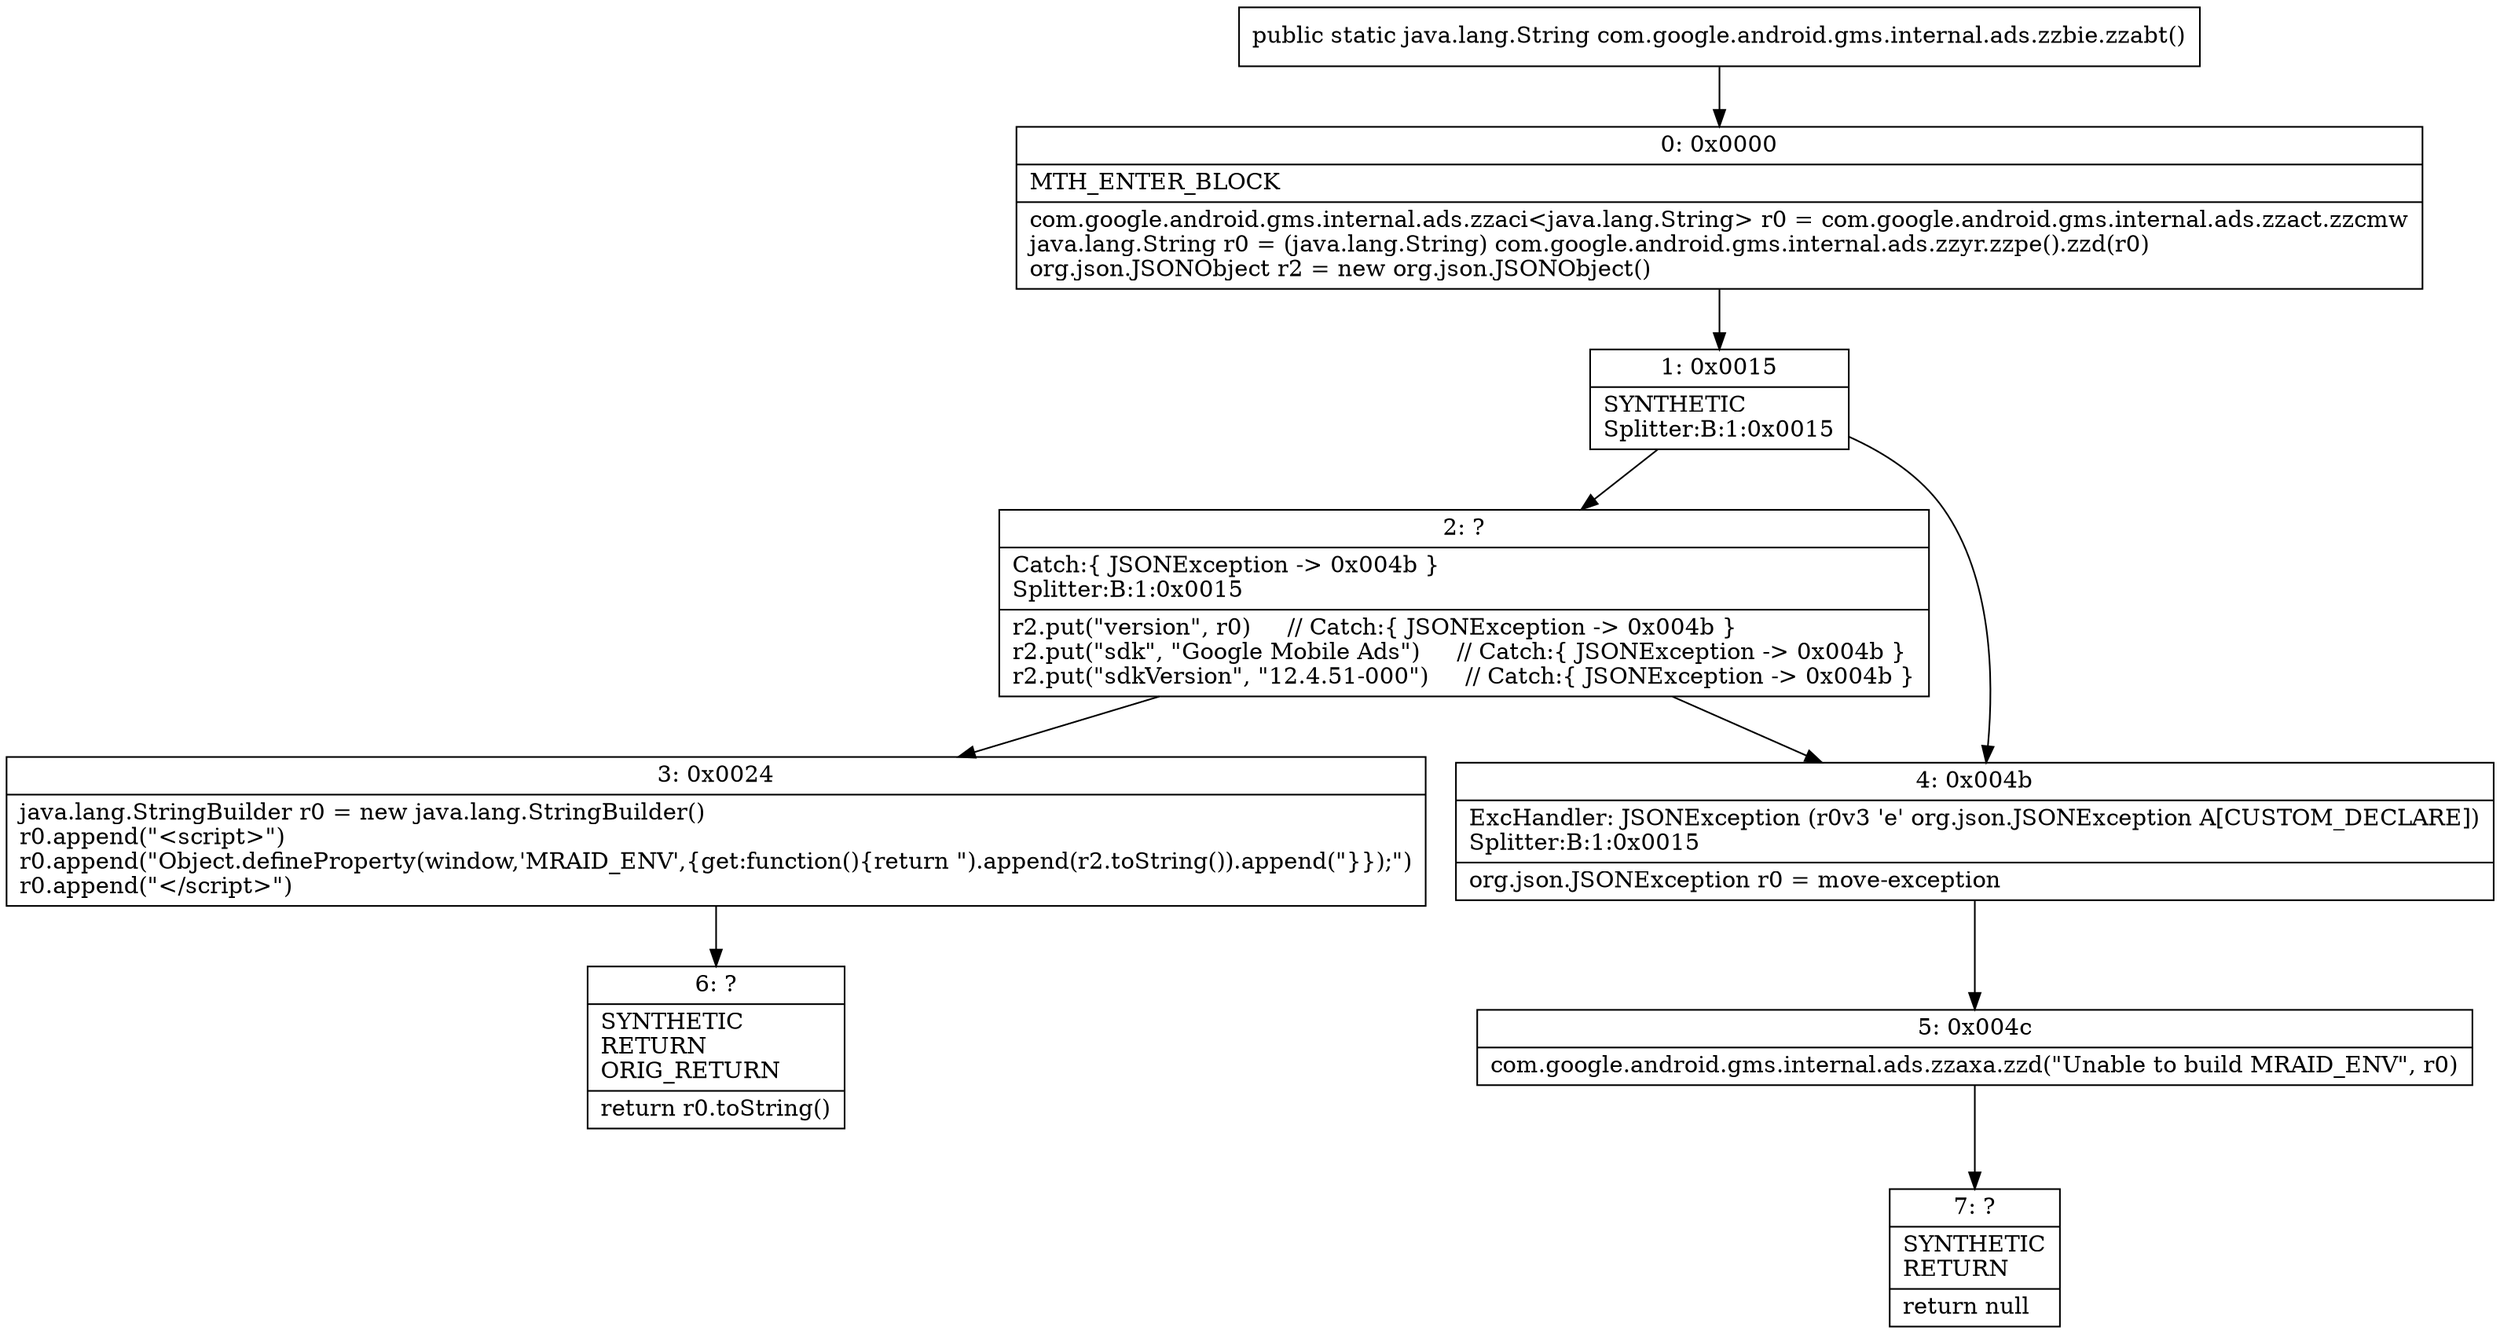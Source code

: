 digraph "CFG forcom.google.android.gms.internal.ads.zzbie.zzabt()Ljava\/lang\/String;" {
Node_0 [shape=record,label="{0\:\ 0x0000|MTH_ENTER_BLOCK\l|com.google.android.gms.internal.ads.zzaci\<java.lang.String\> r0 = com.google.android.gms.internal.ads.zzact.zzcmw\ljava.lang.String r0 = (java.lang.String) com.google.android.gms.internal.ads.zzyr.zzpe().zzd(r0)\lorg.json.JSONObject r2 = new org.json.JSONObject()\l}"];
Node_1 [shape=record,label="{1\:\ 0x0015|SYNTHETIC\lSplitter:B:1:0x0015\l}"];
Node_2 [shape=record,label="{2\:\ ?|Catch:\{ JSONException \-\> 0x004b \}\lSplitter:B:1:0x0015\l|r2.put(\"version\", r0)     \/\/ Catch:\{ JSONException \-\> 0x004b \}\lr2.put(\"sdk\", \"Google Mobile Ads\")     \/\/ Catch:\{ JSONException \-\> 0x004b \}\lr2.put(\"sdkVersion\", \"12.4.51\-000\")     \/\/ Catch:\{ JSONException \-\> 0x004b \}\l}"];
Node_3 [shape=record,label="{3\:\ 0x0024|java.lang.StringBuilder r0 = new java.lang.StringBuilder()\lr0.append(\"\<script\>\")\lr0.append(\"Object.defineProperty(window,'MRAID_ENV',\{get:function()\{return \").append(r2.toString()).append(\"\}\});\")\lr0.append(\"\<\/script\>\")\l}"];
Node_4 [shape=record,label="{4\:\ 0x004b|ExcHandler: JSONException (r0v3 'e' org.json.JSONException A[CUSTOM_DECLARE])\lSplitter:B:1:0x0015\l|org.json.JSONException r0 = move\-exception\l}"];
Node_5 [shape=record,label="{5\:\ 0x004c|com.google.android.gms.internal.ads.zzaxa.zzd(\"Unable to build MRAID_ENV\", r0)\l}"];
Node_6 [shape=record,label="{6\:\ ?|SYNTHETIC\lRETURN\lORIG_RETURN\l|return r0.toString()\l}"];
Node_7 [shape=record,label="{7\:\ ?|SYNTHETIC\lRETURN\l|return null\l}"];
MethodNode[shape=record,label="{public static java.lang.String com.google.android.gms.internal.ads.zzbie.zzabt() }"];
MethodNode -> Node_0;
Node_0 -> Node_1;
Node_1 -> Node_2;
Node_1 -> Node_4;
Node_2 -> Node_3;
Node_2 -> Node_4;
Node_3 -> Node_6;
Node_4 -> Node_5;
Node_5 -> Node_7;
}


